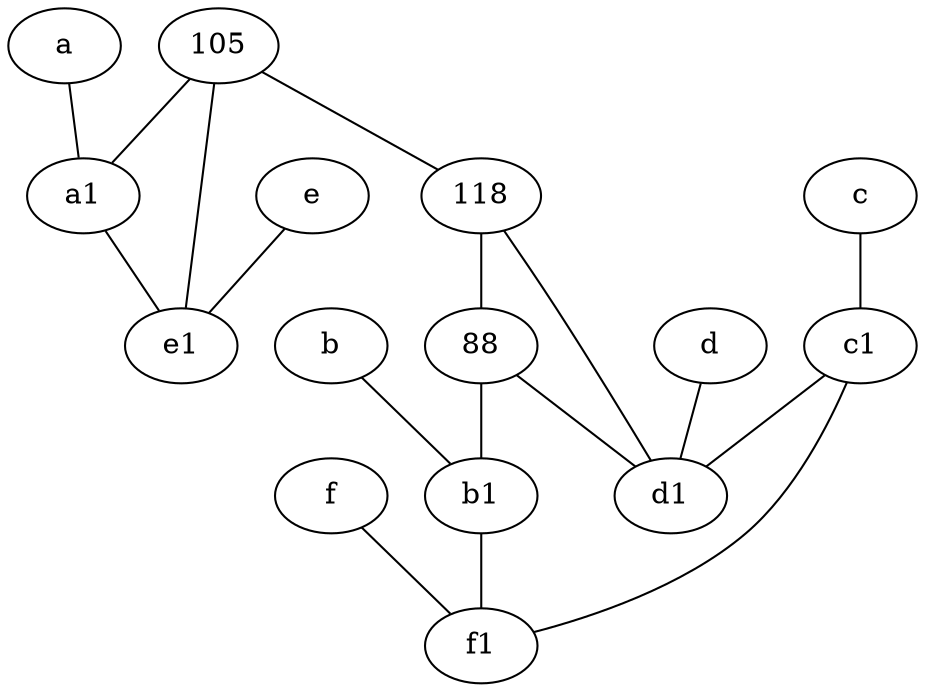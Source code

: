 graph {
	node [labelfontsize=50]
	88 [labelfontsize=50]
	a1 [labelfontsize=50 pos="8,3!"]
	e1 [labelfontsize=50 pos="7,7!"]
	f [labelfontsize=50 pos="3,9!"]
	e [labelfontsize=50 pos="7,9!"]
	c1 [labelfontsize=50 pos="4.5,3!"]
	f1 [labelfontsize=50 pos="3,8!"]
	c [labelfontsize=50 pos="4.5,2!"]
	a [labelfontsize=50 pos="8,2!"]
	118 [labelfontsize=50]
	b1 [labelfontsize=50 pos="9,4!"]
	105 [labelfontsize=50]
	b [labelfontsize=50 pos="10,4!"]
	d1 [labelfontsize=50 pos="3,5!"]
	d [labelfontsize=50 pos="2,5!"]
	88 -- b1
	105 -- a1
	a -- a1
	e -- e1
	105 -- e1
	118 -- d1
	105 -- 118
	118 -- 88
	d -- d1
	b1 -- f1
	f -- f1
	c1 -- d1
	c1 -- f1
	b -- b1
	a1 -- e1
	88 -- d1
	c -- c1
}
